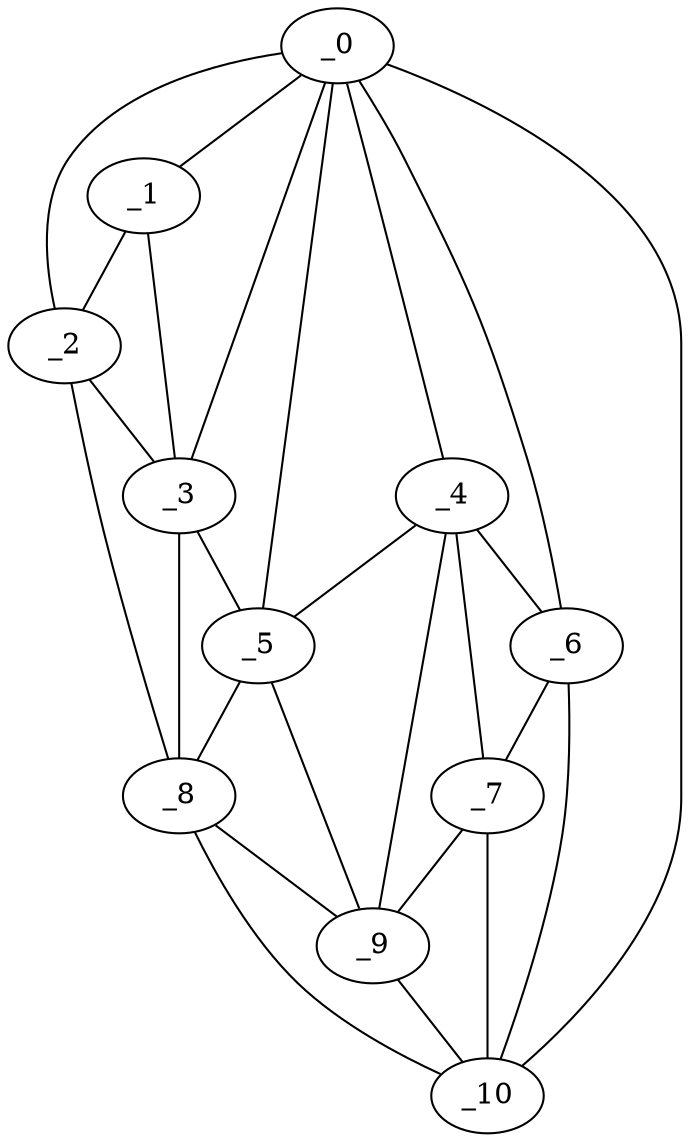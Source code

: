 graph "obj50__300.gxl" {
	_0	 [x=48,
		y=40];
	_1	 [x=71,
		y=17];
	_0 -- _1	 [valence=2];
	_2	 [x=73,
		y=10];
	_0 -- _2	 [valence=1];
	_3	 [x=83,
		y=39];
	_0 -- _3	 [valence=2];
	_4	 [x=87,
		y=87];
	_0 -- _4	 [valence=2];
	_5	 [x=90,
		y=77];
	_0 -- _5	 [valence=2];
	_6	 [x=91,
		y=95];
	_0 -- _6	 [valence=2];
	_10	 [x=99,
		y=115];
	_0 -- _10	 [valence=1];
	_1 -- _2	 [valence=1];
	_1 -- _3	 [valence=2];
	_2 -- _3	 [valence=1];
	_8	 [x=98,
		y=73];
	_2 -- _8	 [valence=1];
	_3 -- _5	 [valence=2];
	_3 -- _8	 [valence=2];
	_4 -- _5	 [valence=2];
	_4 -- _6	 [valence=1];
	_7	 [x=97,
		y=93];
	_4 -- _7	 [valence=2];
	_9	 [x=98,
		y=82];
	_4 -- _9	 [valence=2];
	_5 -- _8	 [valence=1];
	_5 -- _9	 [valence=2];
	_6 -- _7	 [valence=2];
	_6 -- _10	 [valence=1];
	_7 -- _9	 [valence=2];
	_7 -- _10	 [valence=2];
	_8 -- _9	 [valence=1];
	_8 -- _10	 [valence=1];
	_9 -- _10	 [valence=2];
}
